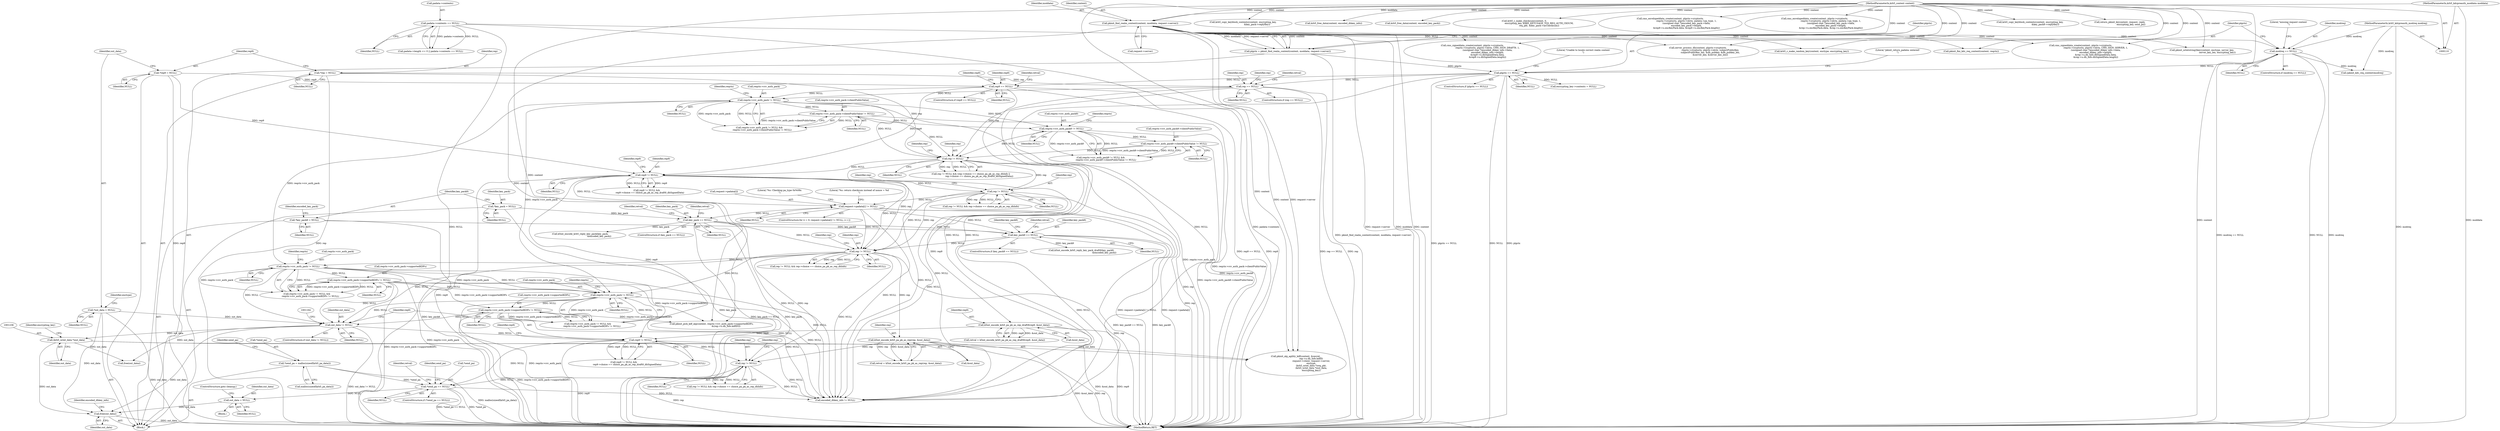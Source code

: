 digraph "0_krb5_db64ca25d661a47b996b4e2645998b5d7f0eb52c@API" {
"1001346" [label="(Call,free(out_data))"];
"1001235" [label="(Call,(krb5_octet_data *)out_data)"];
"1001159" [label="(Call,out_data != NULL)"];
"1000180" [label="(Call,*out_data = NULL)"];
"1001080" [label="(Call,reqctx->rcv_auth_pack->supportedKDFs != NULL)"];
"1001075" [label="(Call,reqctx->rcv_auth_pack != NULL)"];
"1000385" [label="(Call,reqctx->rcv_auth_pack != NULL)"];
"1000364" [label="(Call,rep9 == NULL)"];
"1000176" [label="(Call,*rep9 = NULL)"];
"1000257" [label="(Call,plgctx == NULL)"];
"1000248" [label="(Call,plgctx = pkinit_find_realm_context(context, moddata, request->server))"];
"1000250" [label="(Call,pkinit_find_realm_context(context, moddata, request->server))"];
"1000111" [label="(MethodParameterIn,krb5_context context)"];
"1000120" [label="(MethodParameterIn,krb5_kdcpreauth_moddata moddata)"];
"1000240" [label="(Call,modreq == NULL)"];
"1000121" [label="(MethodParameterIn,krb5_kdcpreauth_modreq modreq)"];
"1000232" [label="(Call,padata->contents == NULL)"];
"1000344" [label="(Call,rep == NULL)"];
"1000172" [label="(Call,*rep = NULL)"];
"1001066" [label="(Call,rep != NULL)"];
"1000528" [label="(Call,rep != NULL)"];
"1000470" [label="(Call,rep != NULL)"];
"1000390" [label="(Call,reqctx->rcv_auth_pack->clientPublicValue != NULL)"];
"1000428" [label="(Call,reqctx->rcv_auth_pack9 != NULL)"];
"1000433" [label="(Call,reqctx->rcv_auth_pack9->clientPublicValue != NULL)"];
"1000519" [label="(Call,rep9 != NULL)"];
"1000916" [label="(Call,key_pack9 == NULL)"];
"1000194" [label="(Call,*key_pack9 = NULL)"];
"1000764" [label="(Call,key_pack == NULL)"];
"1000190" [label="(Call,*key_pack = NULL)"];
"1000712" [label="(Call,request->padata[i] != NULL)"];
"1001090" [label="(Call,reqctx->rcv_auth_pack != NULL)"];
"1001095" [label="(Call,reqctx->rcv_auth_pack->supportedKDFs != NULL)"];
"1001286" [label="(Call,out_data = NULL)"];
"1001272" [label="(Call,*send_pa == NULL)"];
"1001265" [label="(Call,*send_pa = malloc(sizeof(krb5_pa_data)))"];
"1001184" [label="(Call,rep != NULL)"];
"1001138" [label="(Call,k5int_encode_krb5_pa_pk_as_rep(rep, &out_data))"];
"1001175" [label="(Call,rep9 != NULL)"];
"1001147" [label="(Call,k5int_encode_krb5_pa_pk_as_rep_draft9(rep9, &out_data))"];
"1000195" [label="(Identifier,key_pack9)"];
"1000765" [label="(Identifier,key_pack)"];
"1000369" [label="(Identifier,retval)"];
"1000429" [label="(Call,reqctx->rcv_auth_pack9)"];
"1001068" [label="(Identifier,NULL)"];
"1001089" [label="(Call,reqctx->rcv_auth_pack != NULL &&\n            reqctx->rcv_auth_pack->supportedKDFs != NULL)"];
"1001180" [label="(Identifier,rep9)"];
"1001346" [label="(Call,free(out_data))"];
"1001339" [label="(Call,pkinit_fini_kdc_req_context(context, reqctx))"];
"1000345" [label="(Identifier,rep)"];
"1001083" [label="(Identifier,reqctx)"];
"1000346" [label="(Identifier,NULL)"];
"1001094" [label="(Identifier,NULL)"];
"1001274" [label="(Identifier,send_pa)"];
"1000521" [label="(Identifier,NULL)"];
"1000915" [label="(ControlStructure,if (key_pack9 == NULL))"];
"1000354" [label="(Identifier,rep)"];
"1001350" [label="(Identifier,encoded_dhkey_info)"];
"1000259" [label="(Identifier,NULL)"];
"1001177" [label="(Identifier,NULL)"];
"1001098" [label="(Identifier,reqctx)"];
"1000219" [label="(Call,return_pkinit_kx(context, request, reply,\n                                encrypting_key, send_pa))"];
"1000240" [label="(Call,modreq == NULL)"];
"1001184" [label="(Call,rep != NULL)"];
"1001238" [label="(Identifier,encrypting_key)"];
"1000186" [label="(Identifier,enctype)"];
"1000374" [label="(Identifier,rep9)"];
"1000177" [label="(Identifier,rep9)"];
"1001067" [label="(Identifier,rep)"];
"1000708" [label="(ControlStructure,for (i = 0; request->padata[i] != NULL; i++))"];
"1000248" [label="(Call,plgctx = pkinit_find_realm_context(context, moddata, request->server))"];
"1000363" [label="(ControlStructure,if (rep9 == NULL))"];
"1001145" [label="(Call,retval = k5int_encode_krb5_pa_pk_as_rep_draft9(rep9, &out_data))"];
"1001090" [label="(Call,reqctx->rcv_auth_pack != NULL)"];
"1000386" [label="(Call,reqctx->rcv_auth_pack)"];
"1001147" [label="(Call,k5int_encode_krb5_pa_pk_as_rep_draft9(rep9, &out_data))"];
"1000384" [label="(Call,reqctx->rcv_auth_pack != NULL &&\n        reqctx->rcv_auth_pack->clientPublicValue != NULL)"];
"1000718" [label="(Identifier,NULL)"];
"1001081" [label="(Call,reqctx->rcv_auth_pack->supportedKDFs)"];
"1000385" [label="(Call,reqctx->rcv_auth_pack != NULL)"];
"1001076" [label="(Call,reqctx->rcv_auth_pack)"];
"1000191" [label="(Identifier,key_pack)"];
"1001275" [label="(Identifier,NULL)"];
"1000251" [label="(Identifier,context)"];
"1001288" [label="(Identifier,NULL)"];
"1000172" [label="(Call,*rep = NULL)"];
"1000529" [label="(Identifier,rep)"];
"1000723" [label="(Literal,\"%s: Checking pa_type 0x%08x\n\")"];
"1001086" [label="(Identifier,NULL)"];
"1001080" [label="(Call,reqctx->rcv_auth_pack->supportedKDFs != NULL)"];
"1000841" [label="(Call,k5int_encode_krb5_reply_key_pack(key_pack,\n                                                      &encoded_key_pack))"];
"1000921" [label="(Identifier,retval)"];
"1001138" [label="(Call,k5int_encode_krb5_pa_pk_as_rep(rep, &out_data))"];
"1000190" [label="(Call,*key_pack = NULL)"];
"1001289" [label="(ControlStructure,goto cleanup;)"];
"1001148" [label="(Identifier,rep9)"];
"1000773" [label="(Identifier,retval)"];
"1000182" [label="(Identifier,NULL)"];
"1000832" [label="(Call,krb5_copy_keyblock_contents(context, encrypting_key,\n                                        &key_pack->replyKey))"];
"1000176" [label="(Call,*rep9 = NULL)"];
"1000253" [label="(Call,request->server)"];
"1000390" [label="(Call,reqctx->rcv_auth_pack->clientPublicValue != NULL)"];
"1000236" [label="(Identifier,NULL)"];
"1000527" [label="(Call,rep != NULL && rep->choice == choice_pa_pk_as_rep_dhInfo)"];
"1000432" [label="(Identifier,NULL)"];
"1000120" [label="(MethodParameterIn,krb5_kdcpreauth_moddata moddata)"];
"1001251" [label="(Call,pkinit_octetstring2key(context, enctype, server_key,\n                                            server_key_len, encrypting_key))"];
"1001352" [label="(Call,krb5_free_data(context, encoded_dhkey_info))"];
"1000433" [label="(Call,reqctx->rcv_auth_pack9->clientPublicValue != NULL)"];
"1001359" [label="(Call,krb5_free_data(context, encoded_key_pack))"];
"1000366" [label="(Identifier,NULL)"];
"1001286" [label="(Call,out_data = NULL)"];
"1000476" [label="(Identifier,rep)"];
"1001101" [label="(Identifier,NULL)"];
"1001287" [label="(Identifier,out_data)"];
"1001284" [label="(Call,free(out_data))"];
"1001079" [label="(Identifier,NULL)"];
"1000944" [label="(Call,k5int_encode_krb5_reply_key_pack_draft9(key_pack9,\n                                                                 &encoded_key_pack))"];
"1000250" [label="(Call,pkinit_find_realm_context(context, moddata, request->server))"];
"1000232" [label="(Call,padata->contents == NULL)"];
"1001272" [label="(Call,*send_pa == NULL)"];
"1000199" [label="(Identifier,encoded_key_pack)"];
"1001183" [label="(Call,rep != NULL && rep->choice == choice_pa_pk_as_rep_dhInfo)"];
"1001066" [label="(Call,rep != NULL)"];
"1000121" [label="(MethodParameterIn,krb5_kdcpreauth_modreq modreq)"];
"1000393" [label="(Identifier,reqctx)"];
"1000194" [label="(Call,*key_pack9 = NULL)"];
"1001160" [label="(Identifier,out_data)"];
"1000774" [label="(Call,krb5_c_make_checksum(context, 0,\n                                          encrypting_key, KRB5_KEYUSAGE_TGS_REQ_AUTH_CKSUM,\n                                          req_pkt, &key_pack->asChecksum))"];
"1001065" [label="(Call,rep != NULL && rep->choice == choice_pa_pk_as_rep_dhInfo)"];
"1001268" [label="(Call,malloc(sizeof(krb5_pa_data)))"];
"1000916" [label="(Call,key_pack9 == NULL)"];
"1000961" [label="(Call,cms_envelopeddata_create(context, plgctx->cryptoctx,\n                                              reqctx->cryptoctx, plgctx->idctx, padata->pa_type, 1,\n                                              (unsigned char *)encoded_key_pack->data,\n                                              encoded_key_pack->length,\n                                              &rep9->u.encKeyPack.data, &rep9->u.encKeyPack.length))"];
"1000344" [label="(Call,rep == NULL)"];
"1000763" [label="(ControlStructure,if (key_pack == NULL))"];
"1000917" [label="(Identifier,key_pack9)"];
"1000533" [label="(Identifier,rep)"];
"1000249" [label="(Identifier,plgctx)"];
"1000122" [label="(Block,)"];
"1001095" [label="(Call,reqctx->rcv_auth_pack->supportedKDFs != NULL)"];
"1000918" [label="(Identifier,NULL)"];
"1000520" [label="(Identifier,rep9)"];
"1000226" [label="(Call,padata->length <= 0 || padata->contents == NULL)"];
"1000746" [label="(Literal,\"%s: return checksum instead of nonce = %d\n\")"];
"1001266" [label="(Call,*send_pa)"];
"1000518" [label="(Call,rep9 != NULL &&\n         rep9->choice == choice_pa_pk_as_rep_draft9_dhSignedData)"];
"1000233" [label="(Call,padata->contents)"];
"1000389" [label="(Identifier,NULL)"];
"1000192" [label="(Identifier,NULL)"];
"1000241" [label="(Identifier,modreq)"];
"1000257" [label="(Call,plgctx == NULL)"];
"1001175" [label="(Call,rep9 != NULL)"];
"1000252" [label="(Identifier,moddata)"];
"1000471" [label="(Identifier,rep)"];
"1000427" [label="(Call,reqctx->rcv_auth_pack9 != NULL &&\n               reqctx->rcv_auth_pack9->clientPublicValue != NULL)"];
"1000180" [label="(Call,*out_data = NULL)"];
"1000181" [label="(Identifier,out_data)"];
"1000262" [label="(Literal,\"Unable to locate correct realm context\n\")"];
"1000712" [label="(Call,request->padata[i] != NULL)"];
"1001075" [label="(Call,reqctx->rcv_auth_pack != NULL)"];
"1000439" [label="(Identifier,NULL)"];
"1000470" [label="(Call,rep != NULL)"];
"1001161" [label="(Identifier,NULL)"];
"1000530" [label="(Identifier,NULL)"];
"1000173" [label="(Identifier,rep)"];
"1000436" [label="(Identifier,reqctx)"];
"1001139" [label="(Identifier,rep)"];
"1001235" [label="(Call,(krb5_octet_data *)out_data)"];
"1000343" [label="(ControlStructure,if (rep == NULL))"];
"1000286" [label="(Call,encrypting_key->contents = NULL)"];
"1001186" [label="(Identifier,NULL)"];
"1000349" [label="(Identifier,retval)"];
"1000469" [label="(Call,rep != NULL && (rep->choice == choice_pa_pk_as_rep_dhInfo ||\n                        rep->choice == choice_pa_pk_as_rep_draft9_dhSignedData))"];
"1000391" [label="(Call,reqctx->rcv_auth_pack->clientPublicValue)"];
"1000519" [label="(Call,rep9 != NULL)"];
"1001071" [label="(Identifier,rep)"];
"1000769" [label="(Identifier,retval)"];
"1000434" [label="(Call,reqctx->rcv_auth_pack9->clientPublicValue)"];
"1001265" [label="(Call,*send_pa = malloc(sizeof(krb5_pa_data)))"];
"1000926" [label="(Identifier,key_pack9)"];
"1000713" [label="(Call,request->padata[i])"];
"1000269" [label="(Call,(pkinit_kdc_req_context)modreq)"];
"1000866" [label="(Call,cms_envelopeddata_create(context, plgctx->cryptoctx,\n                                              reqctx->cryptoctx, plgctx->idctx, padata->pa_type, 1,\n                                              (unsigned char *)encoded_key_pack->data,\n                                              encoded_key_pack->length,\n                                              &rep->u.encKeyPack.data, &rep->u.encKeyPack.length))"];
"1001347" [label="(Identifier,out_data)"];
"1001074" [label="(Call,reqctx->rcv_auth_pack != NULL &&\n          reqctx->rcv_auth_pack->supportedKDFs != NULL)"];
"1001214" [label="(Call,pkinit_alg_agility_kdf(context, &secret,\n                                            rep->u.dh_Info.kdfID,\n                                            request->client, request->server,\n                                            enctype,\n                                            (krb5_octet_data *)req_pkt,\n                                            (krb5_octet_data *)out_data,\n                                            encrypting_key))"];
"1000698" [label="(Call,krb5_c_make_random_key(context, enctype, encrypting_key))"];
"1000245" [label="(Literal,\"missing request context \n\")"];
"1000528" [label="(Call,rep != NULL)"];
"1000524" [label="(Identifier,rep9)"];
"1001276" [label="(Block,)"];
"1001271" [label="(ControlStructure,if (*send_pa == NULL))"];
"1001091" [label="(Call,reqctx->rcv_auth_pack)"];
"1001159" [label="(Call,out_data != NULL)"];
"1000256" [label="(ControlStructure,if (plgctx == NULL))"];
"1000764" [label="(Call,key_pack == NULL)"];
"1000365" [label="(Identifier,rep9)"];
"1000489" [label="(Call,server_process_dh(context, plgctx->cryptoctx,\n                                   reqctx->cryptoctx, plgctx->idctx, subjectPublicKey,\n                                   subjectPublicKey_len, &dh_pubkey, &dh_pubkey_len,\n                                   &server_key, &server_key_len))"];
"1000196" [label="(Identifier,NULL)"];
"1001278" [label="(Identifier,retval)"];
"1001105" [label="(Call,pkinit_pick_kdf_alg(context, reqctx->rcv_auth_pack->supportedKDFs,\n                                         &(rep->u.dh_Info.kdfID)))"];
"1001096" [label="(Call,reqctx->rcv_auth_pack->supportedKDFs)"];
"1001174" [label="(Call,rep9 != NULL &&\n          rep9->choice == choice_pa_pk_as_rep_draft9_dhSignedData)"];
"1000364" [label="(Call,rep9 == NULL)"];
"1000174" [label="(Identifier,NULL)"];
"1000472" [label="(Identifier,NULL)"];
"1001293" [label="(Identifier,send_pa)"];
"1000239" [label="(ControlStructure,if (modreq == NULL))"];
"1001158" [label="(ControlStructure,if (out_data != NULL))"];
"1001237" [label="(Identifier,out_data)"];
"1000178" [label="(Identifier,NULL)"];
"1000242" [label="(Identifier,NULL)"];
"1001273" [label="(Call,*send_pa)"];
"1001149" [label="(Call,&out_data)"];
"1000596" [label="(Call,cms_signeddata_create(context, plgctx->cryptoctx,\n                                           reqctx->cryptoctx, plgctx->idctx, CMS_SIGN_SERVER, 1,\n                                           (unsigned char *)encoded_dhkey_info->data,\n                                           encoded_dhkey_info->length,\n                                           &rep->u.dh_Info.dhSignedData.data,\n                                           &rep->u.dh_Info.dhSignedData.length))"];
"1000428" [label="(Call,reqctx->rcv_auth_pack9 != NULL)"];
"1000258" [label="(Identifier,plgctx)"];
"1000396" [label="(Identifier,NULL)"];
"1001185" [label="(Identifier,rep)"];
"1000935" [label="(Call,krb5_copy_keyblock_contents(context, encrypting_key,\n                                            &key_pack9->replyKey))"];
"1000648" [label="(Call,cms_signeddata_create(context, plgctx->cryptoctx,\n                                           reqctx->cryptoctx, plgctx->idctx, CMS_SIGN_DRAFT9, 1,\n                                           (unsigned char *)encoded_dhkey_info->data,\n                                           encoded_dhkey_info->length,\n                                           &rep9->u.dhSignedData.data,\n                                           &rep9->u.dhSignedData.length))"];
"1001189" [label="(Identifier,rep)"];
"1001140" [label="(Call,&out_data)"];
"1001136" [label="(Call,retval = k5int_encode_krb5_pa_pk_as_rep(rep, &out_data))"];
"1000766" [label="(Identifier,NULL)"];
"1001349" [label="(Call,encoded_dhkey_info != NULL)"];
"1000266" [label="(Literal,\"pkinit_return_padata: entered!\n\")"];
"1001176" [label="(Identifier,rep9)"];
"1000111" [label="(MethodParameterIn,krb5_context context)"];
"1001409" [label="(MethodReturn,RET)"];
"1001346" -> "1000122"  [label="AST: "];
"1001346" -> "1001347"  [label="CFG: "];
"1001347" -> "1001346"  [label="AST: "];
"1001350" -> "1001346"  [label="CFG: "];
"1001346" -> "1001409"  [label="DDG: out_data"];
"1001235" -> "1001346"  [label="DDG: out_data"];
"1000180" -> "1001346"  [label="DDG: out_data"];
"1001159" -> "1001346"  [label="DDG: out_data"];
"1001286" -> "1001346"  [label="DDG: out_data"];
"1001235" -> "1001214"  [label="AST: "];
"1001235" -> "1001237"  [label="CFG: "];
"1001236" -> "1001235"  [label="AST: "];
"1001237" -> "1001235"  [label="AST: "];
"1001238" -> "1001235"  [label="CFG: "];
"1001235" -> "1001214"  [label="DDG: out_data"];
"1001159" -> "1001235"  [label="DDG: out_data"];
"1001235" -> "1001284"  [label="DDG: out_data"];
"1001159" -> "1001158"  [label="AST: "];
"1001159" -> "1001161"  [label="CFG: "];
"1001160" -> "1001159"  [label="AST: "];
"1001161" -> "1001159"  [label="AST: "];
"1001164" -> "1001159"  [label="CFG: "];
"1001176" -> "1001159"  [label="CFG: "];
"1001159" -> "1001409"  [label="DDG: out_data != NULL"];
"1000180" -> "1001159"  [label="DDG: out_data"];
"1001080" -> "1001159"  [label="DDG: NULL"];
"1001090" -> "1001159"  [label="DDG: NULL"];
"1001066" -> "1001159"  [label="DDG: NULL"];
"1001095" -> "1001159"  [label="DDG: NULL"];
"1001075" -> "1001159"  [label="DDG: NULL"];
"1001159" -> "1001175"  [label="DDG: NULL"];
"1001159" -> "1001284"  [label="DDG: out_data"];
"1000180" -> "1000122"  [label="AST: "];
"1000180" -> "1000182"  [label="CFG: "];
"1000181" -> "1000180"  [label="AST: "];
"1000182" -> "1000180"  [label="AST: "];
"1000186" -> "1000180"  [label="CFG: "];
"1000180" -> "1001409"  [label="DDG: out_data"];
"1001080" -> "1001074"  [label="AST: "];
"1001080" -> "1001086"  [label="CFG: "];
"1001081" -> "1001080"  [label="AST: "];
"1001086" -> "1001080"  [label="AST: "];
"1001074" -> "1001080"  [label="CFG: "];
"1001080" -> "1001409"  [label="DDG: reqctx->rcv_auth_pack->supportedKDFs"];
"1001080" -> "1001074"  [label="DDG: reqctx->rcv_auth_pack->supportedKDFs"];
"1001080" -> "1001074"  [label="DDG: NULL"];
"1001075" -> "1001080"  [label="DDG: NULL"];
"1001080" -> "1001090"  [label="DDG: NULL"];
"1001080" -> "1001095"  [label="DDG: reqctx->rcv_auth_pack->supportedKDFs"];
"1001080" -> "1001105"  [label="DDG: reqctx->rcv_auth_pack->supportedKDFs"];
"1001080" -> "1001349"  [label="DDG: NULL"];
"1001075" -> "1001074"  [label="AST: "];
"1001075" -> "1001079"  [label="CFG: "];
"1001076" -> "1001075"  [label="AST: "];
"1001079" -> "1001075"  [label="AST: "];
"1001083" -> "1001075"  [label="CFG: "];
"1001074" -> "1001075"  [label="CFG: "];
"1001075" -> "1001409"  [label="DDG: reqctx->rcv_auth_pack"];
"1001075" -> "1001074"  [label="DDG: reqctx->rcv_auth_pack"];
"1001075" -> "1001074"  [label="DDG: NULL"];
"1000385" -> "1001075"  [label="DDG: reqctx->rcv_auth_pack"];
"1001066" -> "1001075"  [label="DDG: NULL"];
"1001075" -> "1001090"  [label="DDG: reqctx->rcv_auth_pack"];
"1001075" -> "1001090"  [label="DDG: NULL"];
"1001075" -> "1001349"  [label="DDG: NULL"];
"1000385" -> "1000384"  [label="AST: "];
"1000385" -> "1000389"  [label="CFG: "];
"1000386" -> "1000385"  [label="AST: "];
"1000389" -> "1000385"  [label="AST: "];
"1000393" -> "1000385"  [label="CFG: "];
"1000384" -> "1000385"  [label="CFG: "];
"1000385" -> "1001409"  [label="DDG: reqctx->rcv_auth_pack"];
"1000385" -> "1000384"  [label="DDG: reqctx->rcv_auth_pack"];
"1000385" -> "1000384"  [label="DDG: NULL"];
"1000364" -> "1000385"  [label="DDG: NULL"];
"1000344" -> "1000385"  [label="DDG: NULL"];
"1000385" -> "1000390"  [label="DDG: NULL"];
"1000385" -> "1000428"  [label="DDG: NULL"];
"1000385" -> "1000470"  [label="DDG: NULL"];
"1000385" -> "1001090"  [label="DDG: reqctx->rcv_auth_pack"];
"1000364" -> "1000363"  [label="AST: "];
"1000364" -> "1000366"  [label="CFG: "];
"1000365" -> "1000364"  [label="AST: "];
"1000366" -> "1000364"  [label="AST: "];
"1000369" -> "1000364"  [label="CFG: "];
"1000374" -> "1000364"  [label="CFG: "];
"1000364" -> "1001409"  [label="DDG: rep9"];
"1000364" -> "1001409"  [label="DDG: rep9 == NULL"];
"1000176" -> "1000364"  [label="DDG: rep9"];
"1000257" -> "1000364"  [label="DDG: NULL"];
"1000364" -> "1000519"  [label="DDG: rep9"];
"1000364" -> "1001349"  [label="DDG: NULL"];
"1000176" -> "1000122"  [label="AST: "];
"1000176" -> "1000178"  [label="CFG: "];
"1000177" -> "1000176"  [label="AST: "];
"1000178" -> "1000176"  [label="AST: "];
"1000181" -> "1000176"  [label="CFG: "];
"1000176" -> "1001409"  [label="DDG: rep9"];
"1000176" -> "1000519"  [label="DDG: rep9"];
"1000257" -> "1000256"  [label="AST: "];
"1000257" -> "1000259"  [label="CFG: "];
"1000258" -> "1000257"  [label="AST: "];
"1000259" -> "1000257"  [label="AST: "];
"1000262" -> "1000257"  [label="CFG: "];
"1000266" -> "1000257"  [label="CFG: "];
"1000257" -> "1001409"  [label="DDG: NULL"];
"1000257" -> "1001409"  [label="DDG: plgctx"];
"1000257" -> "1001409"  [label="DDG: plgctx == NULL"];
"1000248" -> "1000257"  [label="DDG: plgctx"];
"1000240" -> "1000257"  [label="DDG: NULL"];
"1000257" -> "1000286"  [label="DDG: NULL"];
"1000257" -> "1000344"  [label="DDG: NULL"];
"1000257" -> "1001349"  [label="DDG: NULL"];
"1000248" -> "1000122"  [label="AST: "];
"1000248" -> "1000250"  [label="CFG: "];
"1000249" -> "1000248"  [label="AST: "];
"1000250" -> "1000248"  [label="AST: "];
"1000258" -> "1000248"  [label="CFG: "];
"1000248" -> "1001409"  [label="DDG: pkinit_find_realm_context(context, moddata, request->server)"];
"1000250" -> "1000248"  [label="DDG: context"];
"1000250" -> "1000248"  [label="DDG: moddata"];
"1000250" -> "1000248"  [label="DDG: request->server"];
"1000250" -> "1000253"  [label="CFG: "];
"1000251" -> "1000250"  [label="AST: "];
"1000252" -> "1000250"  [label="AST: "];
"1000253" -> "1000250"  [label="AST: "];
"1000250" -> "1001409"  [label="DDG: context"];
"1000250" -> "1001409"  [label="DDG: request->server"];
"1000250" -> "1001409"  [label="DDG: moddata"];
"1000111" -> "1000250"  [label="DDG: context"];
"1000120" -> "1000250"  [label="DDG: moddata"];
"1000250" -> "1000489"  [label="DDG: context"];
"1000250" -> "1000596"  [label="DDG: context"];
"1000250" -> "1000648"  [label="DDG: context"];
"1000250" -> "1000698"  [label="DDG: context"];
"1000250" -> "1001105"  [label="DDG: context"];
"1000250" -> "1001214"  [label="DDG: context"];
"1000250" -> "1001214"  [label="DDG: request->server"];
"1000250" -> "1001251"  [label="DDG: context"];
"1000250" -> "1001339"  [label="DDG: context"];
"1000111" -> "1000110"  [label="AST: "];
"1000111" -> "1001409"  [label="DDG: context"];
"1000111" -> "1000219"  [label="DDG: context"];
"1000111" -> "1000489"  [label="DDG: context"];
"1000111" -> "1000596"  [label="DDG: context"];
"1000111" -> "1000648"  [label="DDG: context"];
"1000111" -> "1000698"  [label="DDG: context"];
"1000111" -> "1000774"  [label="DDG: context"];
"1000111" -> "1000832"  [label="DDG: context"];
"1000111" -> "1000866"  [label="DDG: context"];
"1000111" -> "1000935"  [label="DDG: context"];
"1000111" -> "1000961"  [label="DDG: context"];
"1000111" -> "1001105"  [label="DDG: context"];
"1000111" -> "1001214"  [label="DDG: context"];
"1000111" -> "1001251"  [label="DDG: context"];
"1000111" -> "1001339"  [label="DDG: context"];
"1000111" -> "1001352"  [label="DDG: context"];
"1000111" -> "1001359"  [label="DDG: context"];
"1000120" -> "1000110"  [label="AST: "];
"1000120" -> "1001409"  [label="DDG: moddata"];
"1000240" -> "1000239"  [label="AST: "];
"1000240" -> "1000242"  [label="CFG: "];
"1000241" -> "1000240"  [label="AST: "];
"1000242" -> "1000240"  [label="AST: "];
"1000245" -> "1000240"  [label="CFG: "];
"1000249" -> "1000240"  [label="CFG: "];
"1000240" -> "1001409"  [label="DDG: modreq == NULL"];
"1000240" -> "1001409"  [label="DDG: NULL"];
"1000240" -> "1001409"  [label="DDG: modreq"];
"1000121" -> "1000240"  [label="DDG: modreq"];
"1000232" -> "1000240"  [label="DDG: NULL"];
"1000240" -> "1000269"  [label="DDG: modreq"];
"1000121" -> "1000110"  [label="AST: "];
"1000121" -> "1001409"  [label="DDG: modreq"];
"1000121" -> "1000269"  [label="DDG: modreq"];
"1000232" -> "1000226"  [label="AST: "];
"1000232" -> "1000236"  [label="CFG: "];
"1000233" -> "1000232"  [label="AST: "];
"1000236" -> "1000232"  [label="AST: "];
"1000226" -> "1000232"  [label="CFG: "];
"1000232" -> "1001409"  [label="DDG: padata->contents"];
"1000232" -> "1001409"  [label="DDG: NULL"];
"1000232" -> "1000226"  [label="DDG: padata->contents"];
"1000232" -> "1000226"  [label="DDG: NULL"];
"1000344" -> "1000343"  [label="AST: "];
"1000344" -> "1000346"  [label="CFG: "];
"1000345" -> "1000344"  [label="AST: "];
"1000346" -> "1000344"  [label="AST: "];
"1000349" -> "1000344"  [label="CFG: "];
"1000354" -> "1000344"  [label="CFG: "];
"1000344" -> "1001409"  [label="DDG: rep == NULL"];
"1000344" -> "1001409"  [label="DDG: rep"];
"1000172" -> "1000344"  [label="DDG: rep"];
"1000344" -> "1000470"  [label="DDG: rep"];
"1000344" -> "1001349"  [label="DDG: NULL"];
"1000172" -> "1000122"  [label="AST: "];
"1000172" -> "1000174"  [label="CFG: "];
"1000173" -> "1000172"  [label="AST: "];
"1000174" -> "1000172"  [label="AST: "];
"1000177" -> "1000172"  [label="CFG: "];
"1000172" -> "1001409"  [label="DDG: rep"];
"1000172" -> "1000470"  [label="DDG: rep"];
"1001066" -> "1001065"  [label="AST: "];
"1001066" -> "1001068"  [label="CFG: "];
"1001067" -> "1001066"  [label="AST: "];
"1001068" -> "1001066"  [label="AST: "];
"1001071" -> "1001066"  [label="CFG: "];
"1001065" -> "1001066"  [label="CFG: "];
"1001066" -> "1001409"  [label="DDG: rep"];
"1001066" -> "1001065"  [label="DDG: rep"];
"1001066" -> "1001065"  [label="DDG: NULL"];
"1000528" -> "1001066"  [label="DDG: rep"];
"1000528" -> "1001066"  [label="DDG: NULL"];
"1000470" -> "1001066"  [label="DDG: rep"];
"1000916" -> "1001066"  [label="DDG: NULL"];
"1000519" -> "1001066"  [label="DDG: NULL"];
"1000712" -> "1001066"  [label="DDG: NULL"];
"1000764" -> "1001066"  [label="DDG: NULL"];
"1001066" -> "1001090"  [label="DDG: NULL"];
"1001066" -> "1001138"  [label="DDG: rep"];
"1001066" -> "1001184"  [label="DDG: rep"];
"1001066" -> "1001349"  [label="DDG: NULL"];
"1000528" -> "1000527"  [label="AST: "];
"1000528" -> "1000530"  [label="CFG: "];
"1000529" -> "1000528"  [label="AST: "];
"1000530" -> "1000528"  [label="AST: "];
"1000533" -> "1000528"  [label="CFG: "];
"1000527" -> "1000528"  [label="CFG: "];
"1000528" -> "1001409"  [label="DDG: rep"];
"1000528" -> "1000527"  [label="DDG: rep"];
"1000528" -> "1000527"  [label="DDG: NULL"];
"1000470" -> "1000528"  [label="DDG: rep"];
"1000519" -> "1000528"  [label="DDG: NULL"];
"1000528" -> "1000712"  [label="DDG: NULL"];
"1000528" -> "1001349"  [label="DDG: NULL"];
"1000470" -> "1000469"  [label="AST: "];
"1000470" -> "1000472"  [label="CFG: "];
"1000471" -> "1000470"  [label="AST: "];
"1000472" -> "1000470"  [label="AST: "];
"1000476" -> "1000470"  [label="CFG: "];
"1000469" -> "1000470"  [label="CFG: "];
"1000470" -> "1001409"  [label="DDG: rep"];
"1000470" -> "1000469"  [label="DDG: rep"];
"1000470" -> "1000469"  [label="DDG: NULL"];
"1000390" -> "1000470"  [label="DDG: NULL"];
"1000428" -> "1000470"  [label="DDG: NULL"];
"1000433" -> "1000470"  [label="DDG: NULL"];
"1000470" -> "1000519"  [label="DDG: NULL"];
"1000470" -> "1001349"  [label="DDG: NULL"];
"1000390" -> "1000384"  [label="AST: "];
"1000390" -> "1000396"  [label="CFG: "];
"1000391" -> "1000390"  [label="AST: "];
"1000396" -> "1000390"  [label="AST: "];
"1000384" -> "1000390"  [label="CFG: "];
"1000390" -> "1001409"  [label="DDG: reqctx->rcv_auth_pack->clientPublicValue"];
"1000390" -> "1000384"  [label="DDG: reqctx->rcv_auth_pack->clientPublicValue"];
"1000390" -> "1000384"  [label="DDG: NULL"];
"1000390" -> "1000428"  [label="DDG: NULL"];
"1000428" -> "1000427"  [label="AST: "];
"1000428" -> "1000432"  [label="CFG: "];
"1000429" -> "1000428"  [label="AST: "];
"1000432" -> "1000428"  [label="AST: "];
"1000436" -> "1000428"  [label="CFG: "];
"1000427" -> "1000428"  [label="CFG: "];
"1000428" -> "1001409"  [label="DDG: reqctx->rcv_auth_pack9"];
"1000428" -> "1000427"  [label="DDG: reqctx->rcv_auth_pack9"];
"1000428" -> "1000427"  [label="DDG: NULL"];
"1000428" -> "1000433"  [label="DDG: NULL"];
"1000433" -> "1000427"  [label="AST: "];
"1000433" -> "1000439"  [label="CFG: "];
"1000434" -> "1000433"  [label="AST: "];
"1000439" -> "1000433"  [label="AST: "];
"1000427" -> "1000433"  [label="CFG: "];
"1000433" -> "1001409"  [label="DDG: reqctx->rcv_auth_pack9->clientPublicValue"];
"1000433" -> "1000427"  [label="DDG: reqctx->rcv_auth_pack9->clientPublicValue"];
"1000433" -> "1000427"  [label="DDG: NULL"];
"1000519" -> "1000518"  [label="AST: "];
"1000519" -> "1000521"  [label="CFG: "];
"1000520" -> "1000519"  [label="AST: "];
"1000521" -> "1000519"  [label="AST: "];
"1000524" -> "1000519"  [label="CFG: "];
"1000518" -> "1000519"  [label="CFG: "];
"1000519" -> "1001409"  [label="DDG: rep9"];
"1000519" -> "1000518"  [label="DDG: rep9"];
"1000519" -> "1000518"  [label="DDG: NULL"];
"1000519" -> "1000712"  [label="DDG: NULL"];
"1000519" -> "1001147"  [label="DDG: rep9"];
"1000519" -> "1001175"  [label="DDG: rep9"];
"1000519" -> "1001349"  [label="DDG: NULL"];
"1000916" -> "1000915"  [label="AST: "];
"1000916" -> "1000918"  [label="CFG: "];
"1000917" -> "1000916"  [label="AST: "];
"1000918" -> "1000916"  [label="AST: "];
"1000921" -> "1000916"  [label="CFG: "];
"1000926" -> "1000916"  [label="CFG: "];
"1000916" -> "1001409"  [label="DDG: key_pack9 == NULL"];
"1000916" -> "1001409"  [label="DDG: key_pack9"];
"1000194" -> "1000916"  [label="DDG: key_pack9"];
"1000764" -> "1000916"  [label="DDG: NULL"];
"1000712" -> "1000916"  [label="DDG: NULL"];
"1000916" -> "1000944"  [label="DDG: key_pack9"];
"1000916" -> "1001349"  [label="DDG: NULL"];
"1000194" -> "1000122"  [label="AST: "];
"1000194" -> "1000196"  [label="CFG: "];
"1000195" -> "1000194"  [label="AST: "];
"1000196" -> "1000194"  [label="AST: "];
"1000199" -> "1000194"  [label="CFG: "];
"1000194" -> "1001409"  [label="DDG: key_pack9"];
"1000764" -> "1000763"  [label="AST: "];
"1000764" -> "1000766"  [label="CFG: "];
"1000765" -> "1000764"  [label="AST: "];
"1000766" -> "1000764"  [label="AST: "];
"1000769" -> "1000764"  [label="CFG: "];
"1000773" -> "1000764"  [label="CFG: "];
"1000764" -> "1001409"  [label="DDG: key_pack == NULL"];
"1000764" -> "1001409"  [label="DDG: key_pack"];
"1000190" -> "1000764"  [label="DDG: key_pack"];
"1000712" -> "1000764"  [label="DDG: NULL"];
"1000764" -> "1000841"  [label="DDG: key_pack"];
"1000764" -> "1001349"  [label="DDG: NULL"];
"1000190" -> "1000122"  [label="AST: "];
"1000190" -> "1000192"  [label="CFG: "];
"1000191" -> "1000190"  [label="AST: "];
"1000192" -> "1000190"  [label="AST: "];
"1000195" -> "1000190"  [label="CFG: "];
"1000190" -> "1001409"  [label="DDG: key_pack"];
"1000712" -> "1000708"  [label="AST: "];
"1000712" -> "1000718"  [label="CFG: "];
"1000713" -> "1000712"  [label="AST: "];
"1000718" -> "1000712"  [label="AST: "];
"1000723" -> "1000712"  [label="CFG: "];
"1000746" -> "1000712"  [label="CFG: "];
"1000712" -> "1001409"  [label="DDG: request->padata[i] != NULL"];
"1000712" -> "1001409"  [label="DDG: request->padata[i]"];
"1000712" -> "1001349"  [label="DDG: NULL"];
"1001090" -> "1001089"  [label="AST: "];
"1001090" -> "1001094"  [label="CFG: "];
"1001091" -> "1001090"  [label="AST: "];
"1001094" -> "1001090"  [label="AST: "];
"1001098" -> "1001090"  [label="CFG: "];
"1001089" -> "1001090"  [label="CFG: "];
"1001090" -> "1001409"  [label="DDG: reqctx->rcv_auth_pack"];
"1001090" -> "1001089"  [label="DDG: reqctx->rcv_auth_pack"];
"1001090" -> "1001089"  [label="DDG: NULL"];
"1001090" -> "1001095"  [label="DDG: NULL"];
"1001090" -> "1001349"  [label="DDG: NULL"];
"1001095" -> "1001089"  [label="AST: "];
"1001095" -> "1001101"  [label="CFG: "];
"1001096" -> "1001095"  [label="AST: "];
"1001101" -> "1001095"  [label="AST: "];
"1001089" -> "1001095"  [label="CFG: "];
"1001095" -> "1001409"  [label="DDG: reqctx->rcv_auth_pack->supportedKDFs"];
"1001095" -> "1001089"  [label="DDG: reqctx->rcv_auth_pack->supportedKDFs"];
"1001095" -> "1001089"  [label="DDG: NULL"];
"1001095" -> "1001105"  [label="DDG: reqctx->rcv_auth_pack->supportedKDFs"];
"1001095" -> "1001349"  [label="DDG: NULL"];
"1001286" -> "1001276"  [label="AST: "];
"1001286" -> "1001288"  [label="CFG: "];
"1001287" -> "1001286"  [label="AST: "];
"1001288" -> "1001286"  [label="AST: "];
"1001289" -> "1001286"  [label="CFG: "];
"1001272" -> "1001286"  [label="DDG: NULL"];
"1001272" -> "1001271"  [label="AST: "];
"1001272" -> "1001275"  [label="CFG: "];
"1001273" -> "1001272"  [label="AST: "];
"1001275" -> "1001272"  [label="AST: "];
"1001278" -> "1001272"  [label="CFG: "];
"1001293" -> "1001272"  [label="CFG: "];
"1001272" -> "1001409"  [label="DDG: *send_pa == NULL"];
"1001272" -> "1001409"  [label="DDG: *send_pa"];
"1001265" -> "1001272"  [label="DDG: *send_pa"];
"1001184" -> "1001272"  [label="DDG: NULL"];
"1001175" -> "1001272"  [label="DDG: NULL"];
"1001272" -> "1001349"  [label="DDG: NULL"];
"1001265" -> "1000122"  [label="AST: "];
"1001265" -> "1001268"  [label="CFG: "];
"1001266" -> "1001265"  [label="AST: "];
"1001268" -> "1001265"  [label="AST: "];
"1001274" -> "1001265"  [label="CFG: "];
"1001265" -> "1001409"  [label="DDG: malloc(sizeof(krb5_pa_data))"];
"1001184" -> "1001183"  [label="AST: "];
"1001184" -> "1001186"  [label="CFG: "];
"1001185" -> "1001184"  [label="AST: "];
"1001186" -> "1001184"  [label="AST: "];
"1001189" -> "1001184"  [label="CFG: "];
"1001183" -> "1001184"  [label="CFG: "];
"1001184" -> "1001409"  [label="DDG: rep"];
"1001184" -> "1001183"  [label="DDG: rep"];
"1001184" -> "1001183"  [label="DDG: NULL"];
"1001138" -> "1001184"  [label="DDG: rep"];
"1001175" -> "1001184"  [label="DDG: NULL"];
"1001184" -> "1001349"  [label="DDG: NULL"];
"1001138" -> "1001136"  [label="AST: "];
"1001138" -> "1001140"  [label="CFG: "];
"1001139" -> "1001138"  [label="AST: "];
"1001140" -> "1001138"  [label="AST: "];
"1001136" -> "1001138"  [label="CFG: "];
"1001138" -> "1001409"  [label="DDG: &out_data"];
"1001138" -> "1001409"  [label="DDG: rep"];
"1001138" -> "1001136"  [label="DDG: rep"];
"1001138" -> "1001136"  [label="DDG: &out_data"];
"1001175" -> "1001174"  [label="AST: "];
"1001175" -> "1001177"  [label="CFG: "];
"1001176" -> "1001175"  [label="AST: "];
"1001177" -> "1001175"  [label="AST: "];
"1001180" -> "1001175"  [label="CFG: "];
"1001174" -> "1001175"  [label="CFG: "];
"1001175" -> "1001409"  [label="DDG: rep9"];
"1001175" -> "1001174"  [label="DDG: rep9"];
"1001175" -> "1001174"  [label="DDG: NULL"];
"1001147" -> "1001175"  [label="DDG: rep9"];
"1001175" -> "1001349"  [label="DDG: NULL"];
"1001147" -> "1001145"  [label="AST: "];
"1001147" -> "1001149"  [label="CFG: "];
"1001148" -> "1001147"  [label="AST: "];
"1001149" -> "1001147"  [label="AST: "];
"1001145" -> "1001147"  [label="CFG: "];
"1001147" -> "1001409"  [label="DDG: rep9"];
"1001147" -> "1001409"  [label="DDG: &out_data"];
"1001147" -> "1001145"  [label="DDG: rep9"];
"1001147" -> "1001145"  [label="DDG: &out_data"];
}
